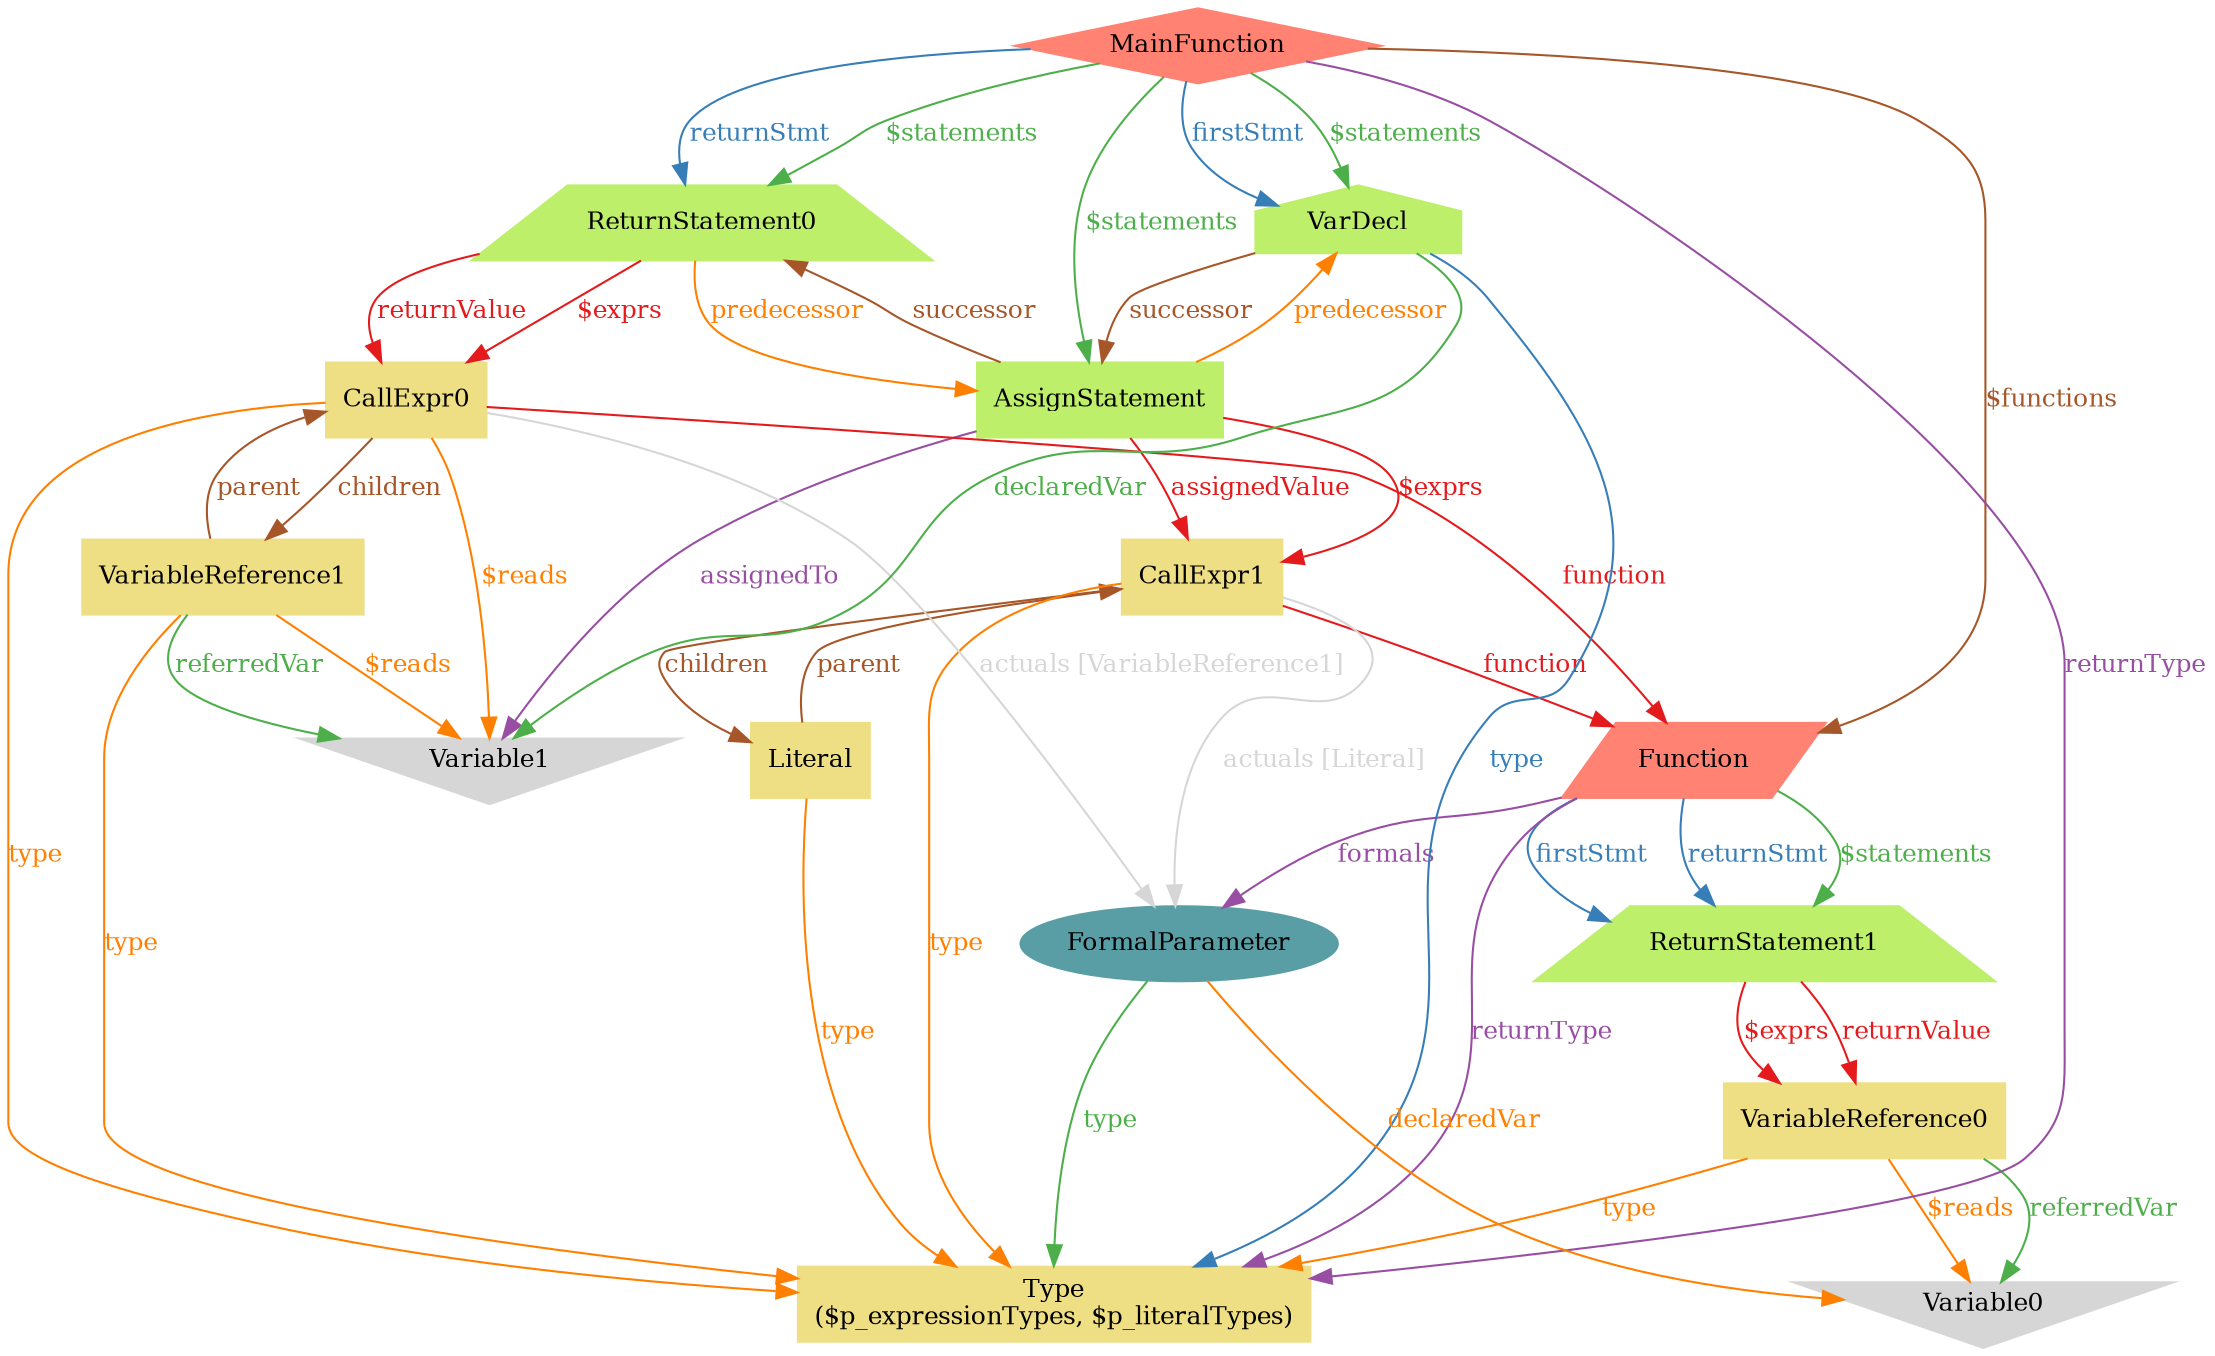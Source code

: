 digraph "graph" {
graph [fontsize=12]
node [fontsize=12]
edge [fontsize=12]
rankdir=TB;
"N11" -> "N7" [uuid = "<AssignStatement, CallExpr1>", color = "#e41a1c", fontcolor = "#e41a1c", style = "solid", label = "$exprs", dir = "forward", weight = "1"]
"N12" -> "N10" [uuid = "<ReturnStatement0, CallExpr0>", color = "#e41a1c", fontcolor = "#e41a1c", style = "solid", label = "$exprs", dir = "forward", weight = "1"]
"N5" -> "N4" [uuid = "<ReturnStatement1, VariableReference0>", color = "#e41a1c", fontcolor = "#e41a1c", style = "solid", label = "$exprs", dir = "forward", weight = "1"]
"N14" -> "N6" [uuid = "<MainFunction, Function>", color = "#a65628", fontcolor = "#a65628", style = "solid", label = "$functions", dir = "forward", weight = "1"]
"N10" -> "N8" [uuid = "<CallExpr0, Variable1>", color = "#ff7f00", fontcolor = "#ff7f00", style = "solid", label = "$reads", dir = "forward", weight = "1"]
"N4" -> "N2" [uuid = "<VariableReference0, Variable0>", color = "#ff7f00", fontcolor = "#ff7f00", style = "solid", label = "$reads", dir = "forward", weight = "1"]
"N9" -> "N8" [uuid = "<VariableReference1, Variable1>", color = "#ff7f00", fontcolor = "#ff7f00", style = "solid", label = "$reads", dir = "forward", weight = "1"]
"N6" -> "N5" [uuid = "<Function, ReturnStatement1>", color = "#4daf4a", fontcolor = "#4daf4a", style = "solid", label = "$statements", dir = "forward", weight = "1"]
"N14" -> "N11" [uuid = "<MainFunction, AssignStatement>", color = "#4daf4a", fontcolor = "#4daf4a", style = "solid", label = "$statements", dir = "forward", weight = "1"]
"N14" -> "N12" [uuid = "<MainFunction, ReturnStatement0>", color = "#4daf4a", fontcolor = "#4daf4a", style = "solid", label = "$statements", dir = "forward", weight = "1"]
"N14" -> "N13" [uuid = "<MainFunction, VarDecl>", color = "#4daf4a", fontcolor = "#4daf4a", style = "solid", label = "$statements", dir = "forward", weight = "1"]
"N10" -> "N3" [uuid = "<CallExpr0, VariableReference1, FormalParameter>", color = "#d6d6d6", fontcolor = "#d6d6d6", style = "solid", label = "actuals [VariableReference1]", dir = "forward", weight = "1"]
"N7" -> "N3" [uuid = "<CallExpr1, Literal, FormalParameter>", color = "#d6d6d6", fontcolor = "#d6d6d6", style = "solid", label = "actuals [Literal]", dir = "forward", weight = "1"]
"N11" -> "N8" [uuid = "<AssignStatement, Variable1>", color = "#984ea3", fontcolor = "#984ea3", style = "solid", label = "assignedTo", dir = "forward", weight = "1"]
"N11" -> "N7" [uuid = "<AssignStatement, CallExpr1>", color = "#e41a1c", fontcolor = "#e41a1c", style = "solid", label = "assignedValue", dir = "forward", weight = "1"]
"N10" -> "N9" [uuid = "<CallExpr0, VariableReference1>", color = "#a65628", fontcolor = "#a65628", style = "solid", label = "children", dir = "forward", weight = "1"]
"N7" -> "N1" [uuid = "<CallExpr1, Literal>", color = "#a65628", fontcolor = "#a65628", style = "solid", label = "children", dir = "forward", weight = "1"]
"N3" -> "N2" [uuid = "<FormalParameter, Variable0>", color = "#ff7f00", fontcolor = "#ff7f00", style = "solid", label = "declaredVar", dir = "forward", weight = "1"]
"N13" -> "N8" [uuid = "<VarDecl, Variable1>", color = "#4daf4a", fontcolor = "#4daf4a", style = "solid", label = "declaredVar", dir = "forward", weight = "1"]
"N6" -> "N5" [uuid = "<Function, ReturnStatement1>", color = "#377eb8", fontcolor = "#377eb8", style = "solid", label = "firstStmt", dir = "forward", weight = "1"]
"N14" -> "N13" [uuid = "<MainFunction, VarDecl>", color = "#377eb8", fontcolor = "#377eb8", style = "solid", label = "firstStmt", dir = "forward", weight = "1"]
"N6" -> "N3" [uuid = "<Function, FormalParameter>", color = "#984ea3", fontcolor = "#984ea3", style = "solid", label = "formals", dir = "forward", weight = "1"]
"N10" -> "N6" [uuid = "<CallExpr0, Function>", color = "#e41a1c", fontcolor = "#e41a1c", style = "solid", label = "function", dir = "forward", weight = "1"]
"N7" -> "N6" [uuid = "<CallExpr1, Function>", color = "#e41a1c", fontcolor = "#e41a1c", style = "solid", label = "function", dir = "forward", weight = "1"]
"N7" -> "N1" [uuid = "<Literal, CallExpr1>", color = "#a65628", fontcolor = "#a65628", style = "solid", label = "parent", dir = "back", weight = "1"]
"N10" -> "N9" [uuid = "<VariableReference1, CallExpr0>", color = "#a65628", fontcolor = "#a65628", style = "solid", label = "parent", dir = "back", weight = "1"]
"N13" -> "N11" [uuid = "<AssignStatement, VarDecl>", color = "#ff7f00", fontcolor = "#ff7f00", style = "solid", label = "predecessor", dir = "back", weight = "1"]
"N12" -> "N11" [uuid = "<ReturnStatement0, AssignStatement>", color = "#ff7f00", fontcolor = "#ff7f00", style = "solid", label = "predecessor", dir = "forward", weight = "1"]
"N4" -> "N2" [uuid = "<VariableReference0, Variable0>", color = "#4daf4a", fontcolor = "#4daf4a", style = "solid", label = "referredVar", dir = "forward", weight = "1"]
"N9" -> "N8" [uuid = "<VariableReference1, Variable1>", color = "#4daf4a", fontcolor = "#4daf4a", style = "solid", label = "referredVar", dir = "forward", weight = "1"]
"N6" -> "N5" [uuid = "<Function, ReturnStatement1>", color = "#377eb8", fontcolor = "#377eb8", style = "solid", label = "returnStmt", dir = "forward", weight = "1"]
"N14" -> "N12" [uuid = "<MainFunction, ReturnStatement0>", color = "#377eb8", fontcolor = "#377eb8", style = "solid", label = "returnStmt", dir = "forward", weight = "1"]
"N6" -> "N0" [uuid = "<Function, Type>", color = "#984ea3", fontcolor = "#984ea3", style = "solid", label = "returnType", dir = "forward", weight = "1"]
"N14" -> "N0" [uuid = "<MainFunction, Type>", color = "#984ea3", fontcolor = "#984ea3", style = "solid", label = "returnType", dir = "forward", weight = "1"]
"N12" -> "N10" [uuid = "<ReturnStatement0, CallExpr0>", color = "#e41a1c", fontcolor = "#e41a1c", style = "solid", label = "returnValue", dir = "forward", weight = "1"]
"N5" -> "N4" [uuid = "<ReturnStatement1, VariableReference0>", color = "#e41a1c", fontcolor = "#e41a1c", style = "solid", label = "returnValue", dir = "forward", weight = "1"]
"N12" -> "N11" [uuid = "<AssignStatement, ReturnStatement0>", color = "#a65628", fontcolor = "#a65628", style = "solid", label = "successor", dir = "back", weight = "1"]
"N13" -> "N11" [uuid = "<VarDecl, AssignStatement>", color = "#a65628", fontcolor = "#a65628", style = "solid", label = "successor", dir = "forward", weight = "1"]
"N10" -> "N0" [uuid = "<CallExpr0, Type>", color = "#ff7f00", fontcolor = "#ff7f00", style = "solid", label = "type", dir = "forward", weight = "1"]
"N7" -> "N0" [uuid = "<CallExpr1, Type>", color = "#ff7f00", fontcolor = "#ff7f00", style = "solid", label = "type", dir = "forward", weight = "1"]
"N1" -> "N0" [uuid = "<Literal, Type>", color = "#ff7f00", fontcolor = "#ff7f00", style = "solid", label = "type", dir = "forward", weight = "1"]
"N4" -> "N0" [uuid = "<VariableReference0, Type>", color = "#ff7f00", fontcolor = "#ff7f00", style = "solid", label = "type", dir = "forward", weight = "1"]
"N9" -> "N0" [uuid = "<VariableReference1, Type>", color = "#ff7f00", fontcolor = "#ff7f00", style = "solid", label = "type", dir = "forward", weight = "1"]
"N3" -> "N0" [uuid = "<FormalParameter, Type>", color = "#4daf4a", fontcolor = "#4daf4a", style = "solid", label = "type", dir = "forward", weight = "1"]
"N13" -> "N0" [uuid = "<VarDecl, Type>", color = "#377eb8", fontcolor = "#377eb8", style = "solid", label = "type", dir = "forward", weight = "1"]
"N0" [uuid="Type", label="Type\n($p_expressionTypes, $p_literalTypes)", color="#efdf84", fontcolor = "#000000", shape = "box", style = "filled, solid"]
"N1" [uuid="Literal", label="Literal", color="#efdf84", fontcolor = "#000000", shape = "box", style = "filled, solid"]
"N2" [uuid="Variable0", label="Variable0", color="#d6d6d6", fontcolor = "#000000", shape = "invtriangle", style = "filled, solid"]
"N3" [uuid="FormalParameter", label="FormalParameter", color="#5a9ea5", fontcolor = "#000000", shape = "ellipse", style = "filled, solid"]
"N4" [uuid="VariableReference0", label="VariableReference0", color="#efdf84", fontcolor = "#000000", shape = "box", style = "filled, solid"]
"N5" [uuid="ReturnStatement1", label="ReturnStatement1", color="#bdef6b", fontcolor = "#000000", shape = "trapezium", style = "filled, solid"]
"N6" [uuid="Function", label="Function", color="#ff8273", fontcolor = "#000000", shape = "parallelogram", style = "filled, solid"]
"N7" [uuid="CallExpr1", label="CallExpr1", color="#efdf84", fontcolor = "#000000", shape = "box", style = "filled, solid"]
"N8" [uuid="Variable1", label="Variable1", color="#d6d6d6", fontcolor = "#000000", shape = "invtriangle", style = "filled, solid"]
"N9" [uuid="VariableReference1", label="VariableReference1", color="#efdf84", fontcolor = "#000000", shape = "box", style = "filled, solid"]
"N10" [uuid="CallExpr0", label="CallExpr0", color="#efdf84", fontcolor = "#000000", shape = "box", style = "filled, solid"]
"N11" [uuid="AssignStatement", label="AssignStatement", color="#bdef6b", fontcolor = "#000000", shape = "box", style = "filled, solid"]
"N12" [uuid="ReturnStatement0", label="ReturnStatement0", color="#bdef6b", fontcolor = "#000000", shape = "trapezium", style = "filled, solid"]
"N13" [uuid="VarDecl", label="VarDecl", color="#bdef6b", fontcolor = "#000000", shape = "house", style = "filled, solid"]
"N14" [uuid="MainFunction", label="MainFunction", color="#ff8273", fontcolor = "#000000", shape = "diamond", style = "filled, solid"]
}

